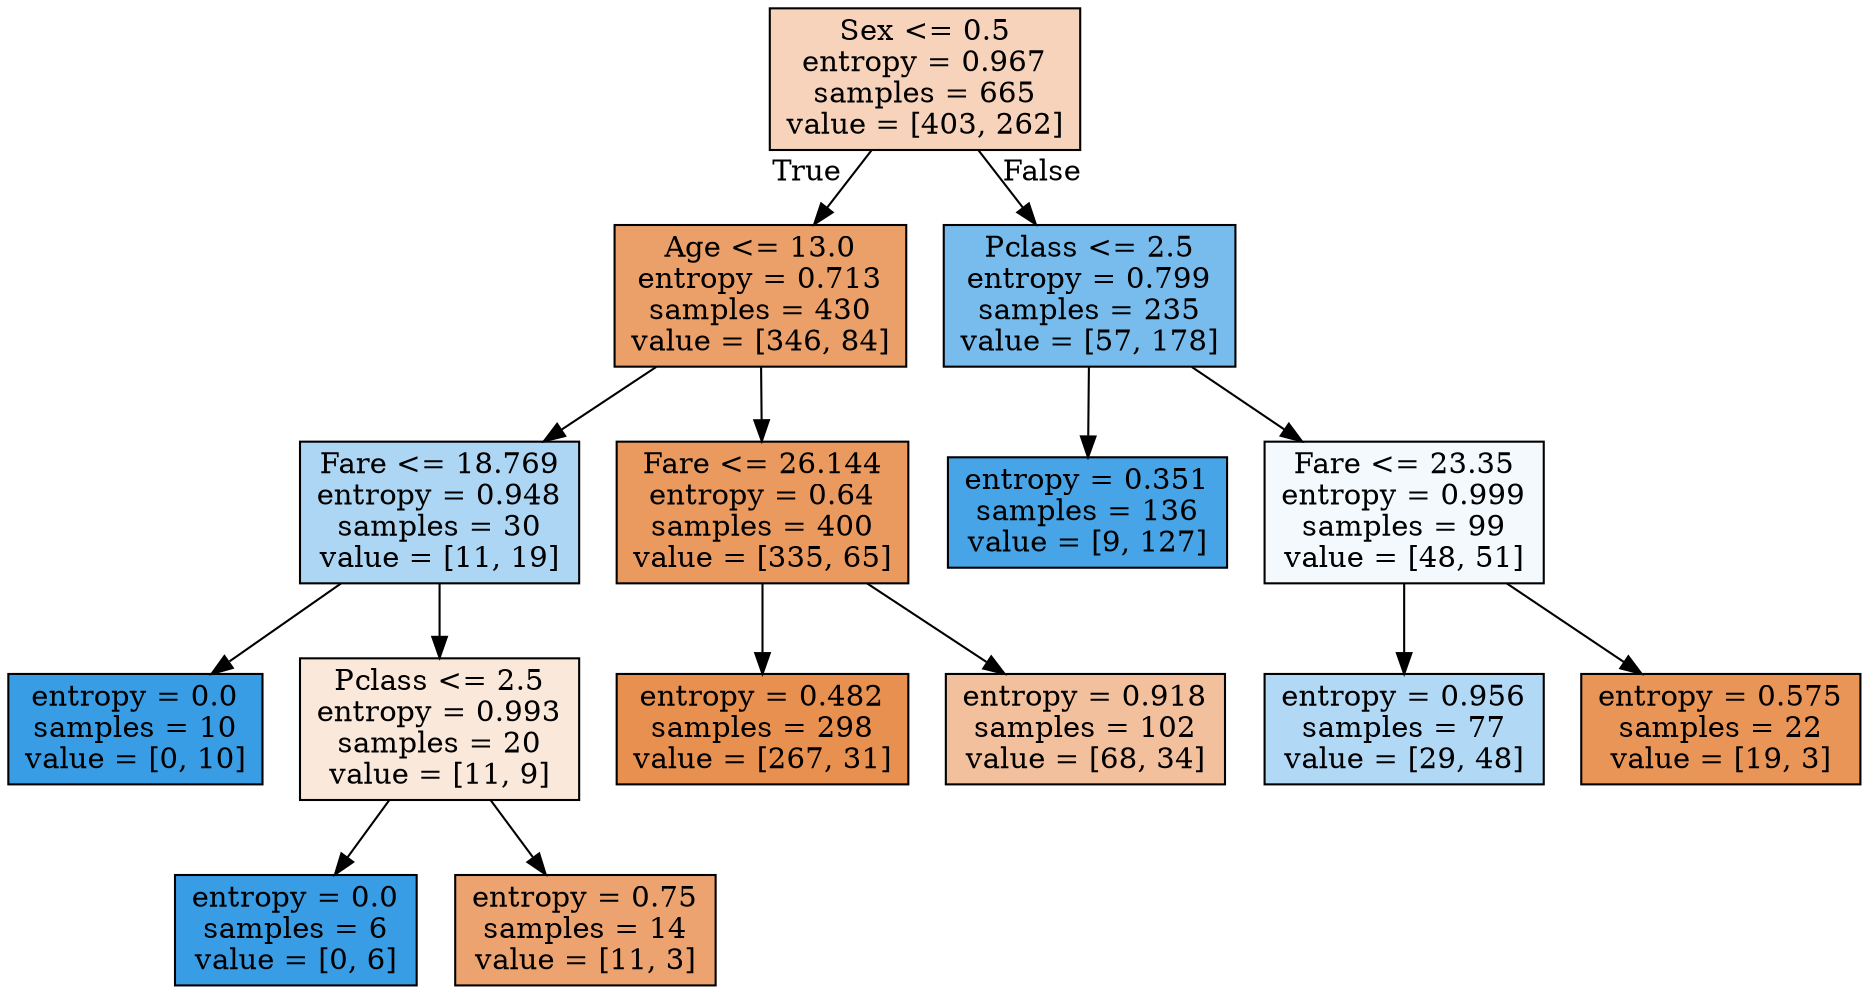 digraph Tree {
node [shape=box, style="filled", color="black"] ;
0 [label="Sex <= 0.5\nentropy = 0.967\nsamples = 665\nvalue = [403, 262]", fillcolor="#f6d3ba"] ;
1 [label="Age <= 13.0\nentropy = 0.713\nsamples = 430\nvalue = [346, 84]", fillcolor="#eba069"] ;
0 -> 1 [labeldistance=2.5, labelangle=45, headlabel="True"] ;
5 [label="Fare <= 18.769\nentropy = 0.948\nsamples = 30\nvalue = [11, 19]", fillcolor="#acd6f4"] ;
1 -> 5 ;
11 [label="entropy = 0.0\nsamples = 10\nvalue = [0, 10]", fillcolor="#399de5"] ;
5 -> 11 ;
12 [label="Pclass <= 2.5\nentropy = 0.993\nsamples = 20\nvalue = [11, 9]", fillcolor="#fae8db"] ;
5 -> 12 ;
13 [label="entropy = 0.0\nsamples = 6\nvalue = [0, 6]", fillcolor="#399de5"] ;
12 -> 13 ;
14 [label="entropy = 0.75\nsamples = 14\nvalue = [11, 3]", fillcolor="#eca36f"] ;
12 -> 14 ;
6 [label="Fare <= 26.144\nentropy = 0.64\nsamples = 400\nvalue = [335, 65]", fillcolor="#ea995f"] ;
1 -> 6 ;
7 [label="entropy = 0.482\nsamples = 298\nvalue = [267, 31]", fillcolor="#e89050"] ;
6 -> 7 ;
8 [label="entropy = 0.918\nsamples = 102\nvalue = [68, 34]", fillcolor="#f2c09c"] ;
6 -> 8 ;
2 [label="Pclass <= 2.5\nentropy = 0.799\nsamples = 235\nvalue = [57, 178]", fillcolor="#78bced"] ;
0 -> 2 [labeldistance=2.5, labelangle=-45, headlabel="False"] ;
3 [label="entropy = 0.351\nsamples = 136\nvalue = [9, 127]", fillcolor="#47a4e7"] ;
2 -> 3 ;
4 [label="Fare <= 23.35\nentropy = 0.999\nsamples = 99\nvalue = [48, 51]", fillcolor="#f3f9fd"] ;
2 -> 4 ;
9 [label="entropy = 0.956\nsamples = 77\nvalue = [29, 48]", fillcolor="#b1d8f5"] ;
4 -> 9 ;
10 [label="entropy = 0.575\nsamples = 22\nvalue = [19, 3]", fillcolor="#e99558"] ;
4 -> 10 ;
}
